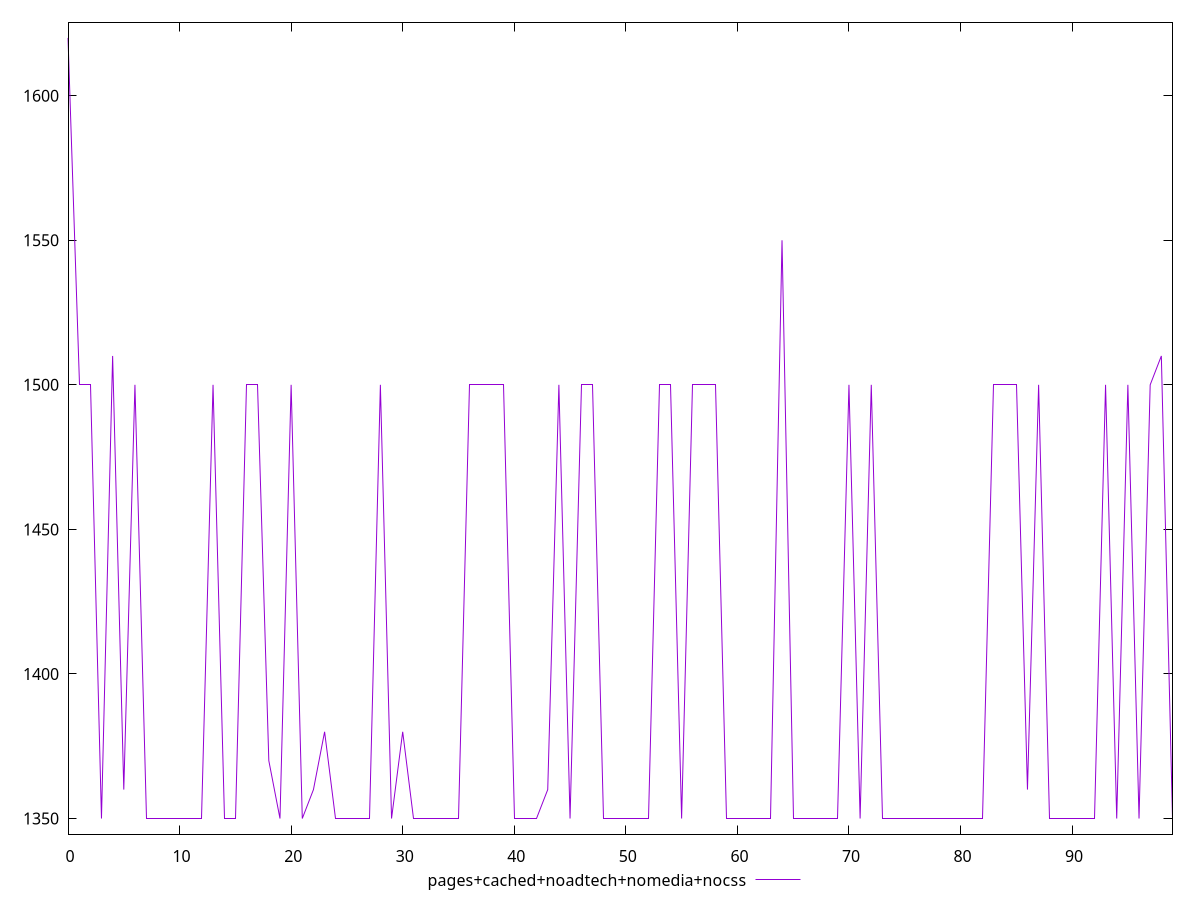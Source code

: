 reset

$pagesCachedNoadtechNomediaNocss <<EOF
0 1620
1 1500
2 1500
3 1350
4 1510
5 1360
6 1500
7 1350
8 1350
9 1350
10 1350
11 1350
12 1350
13 1500
14 1350
15 1350
16 1500
17 1500
18 1370
19 1350
20 1500
21 1350
22 1360
23 1380
24 1350
25 1350
26 1350
27 1350
28 1500
29 1350
30 1380
31 1350
32 1350
33 1350
34 1350
35 1350
36 1500
37 1500
38 1500
39 1500
40 1350
41 1350
42 1350
43 1360
44 1500
45 1350
46 1500
47 1500
48 1350
49 1350
50 1350
51 1350
52 1350
53 1500
54 1500
55 1350
56 1500
57 1500
58 1500
59 1350
60 1350
61 1350
62 1350
63 1350
64 1550
65 1350
66 1350
67 1350
68 1350
69 1350
70 1500
71 1350
72 1500
73 1350
74 1350
75 1350
76 1350
77 1350
78 1350
79 1350
80 1350
81 1350
82 1350
83 1500
84 1500
85 1500
86 1360
87 1500
88 1350
89 1350
90 1350
91 1350
92 1350
93 1500
94 1350
95 1500
96 1350
97 1500
98 1510
99 1350
EOF

set key outside below
set xrange [0:99]
set yrange [1344.6:1625.4]
set trange [1344.6:1625.4]
set terminal svg size 640, 500 enhanced background rgb 'white'
set output "report_00017_2021-02-10T15-08-03.406Z/uses-text-compression/comparison/line/4_vs_5.svg"

plot $pagesCachedNoadtechNomediaNocss title "pages+cached+noadtech+nomedia+nocss" with line

reset
